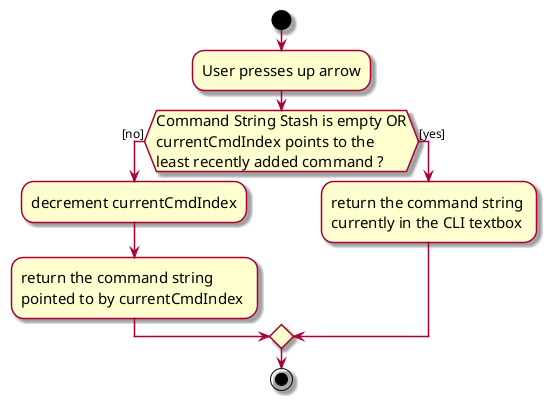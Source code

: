 @startuml
skin rose
skinparam ActivityFontSize 15
skinparam ArrowFontSize 12
start
:User presses up arrow;

'Since the beta syntax does not support placing the condition outside the
'diamond we place it as the true branch instead.

if (Command String Stash is empty OR
currentCmdIndex points to the
least recently added command ?) then ([no])
    :decrement currentCmdIndex;
    :return the command string
    pointed to by currentCmdIndex ;
else ([yes])
    :return the command string
    currently in the CLI textbox ;
endif
stop
@enduml
